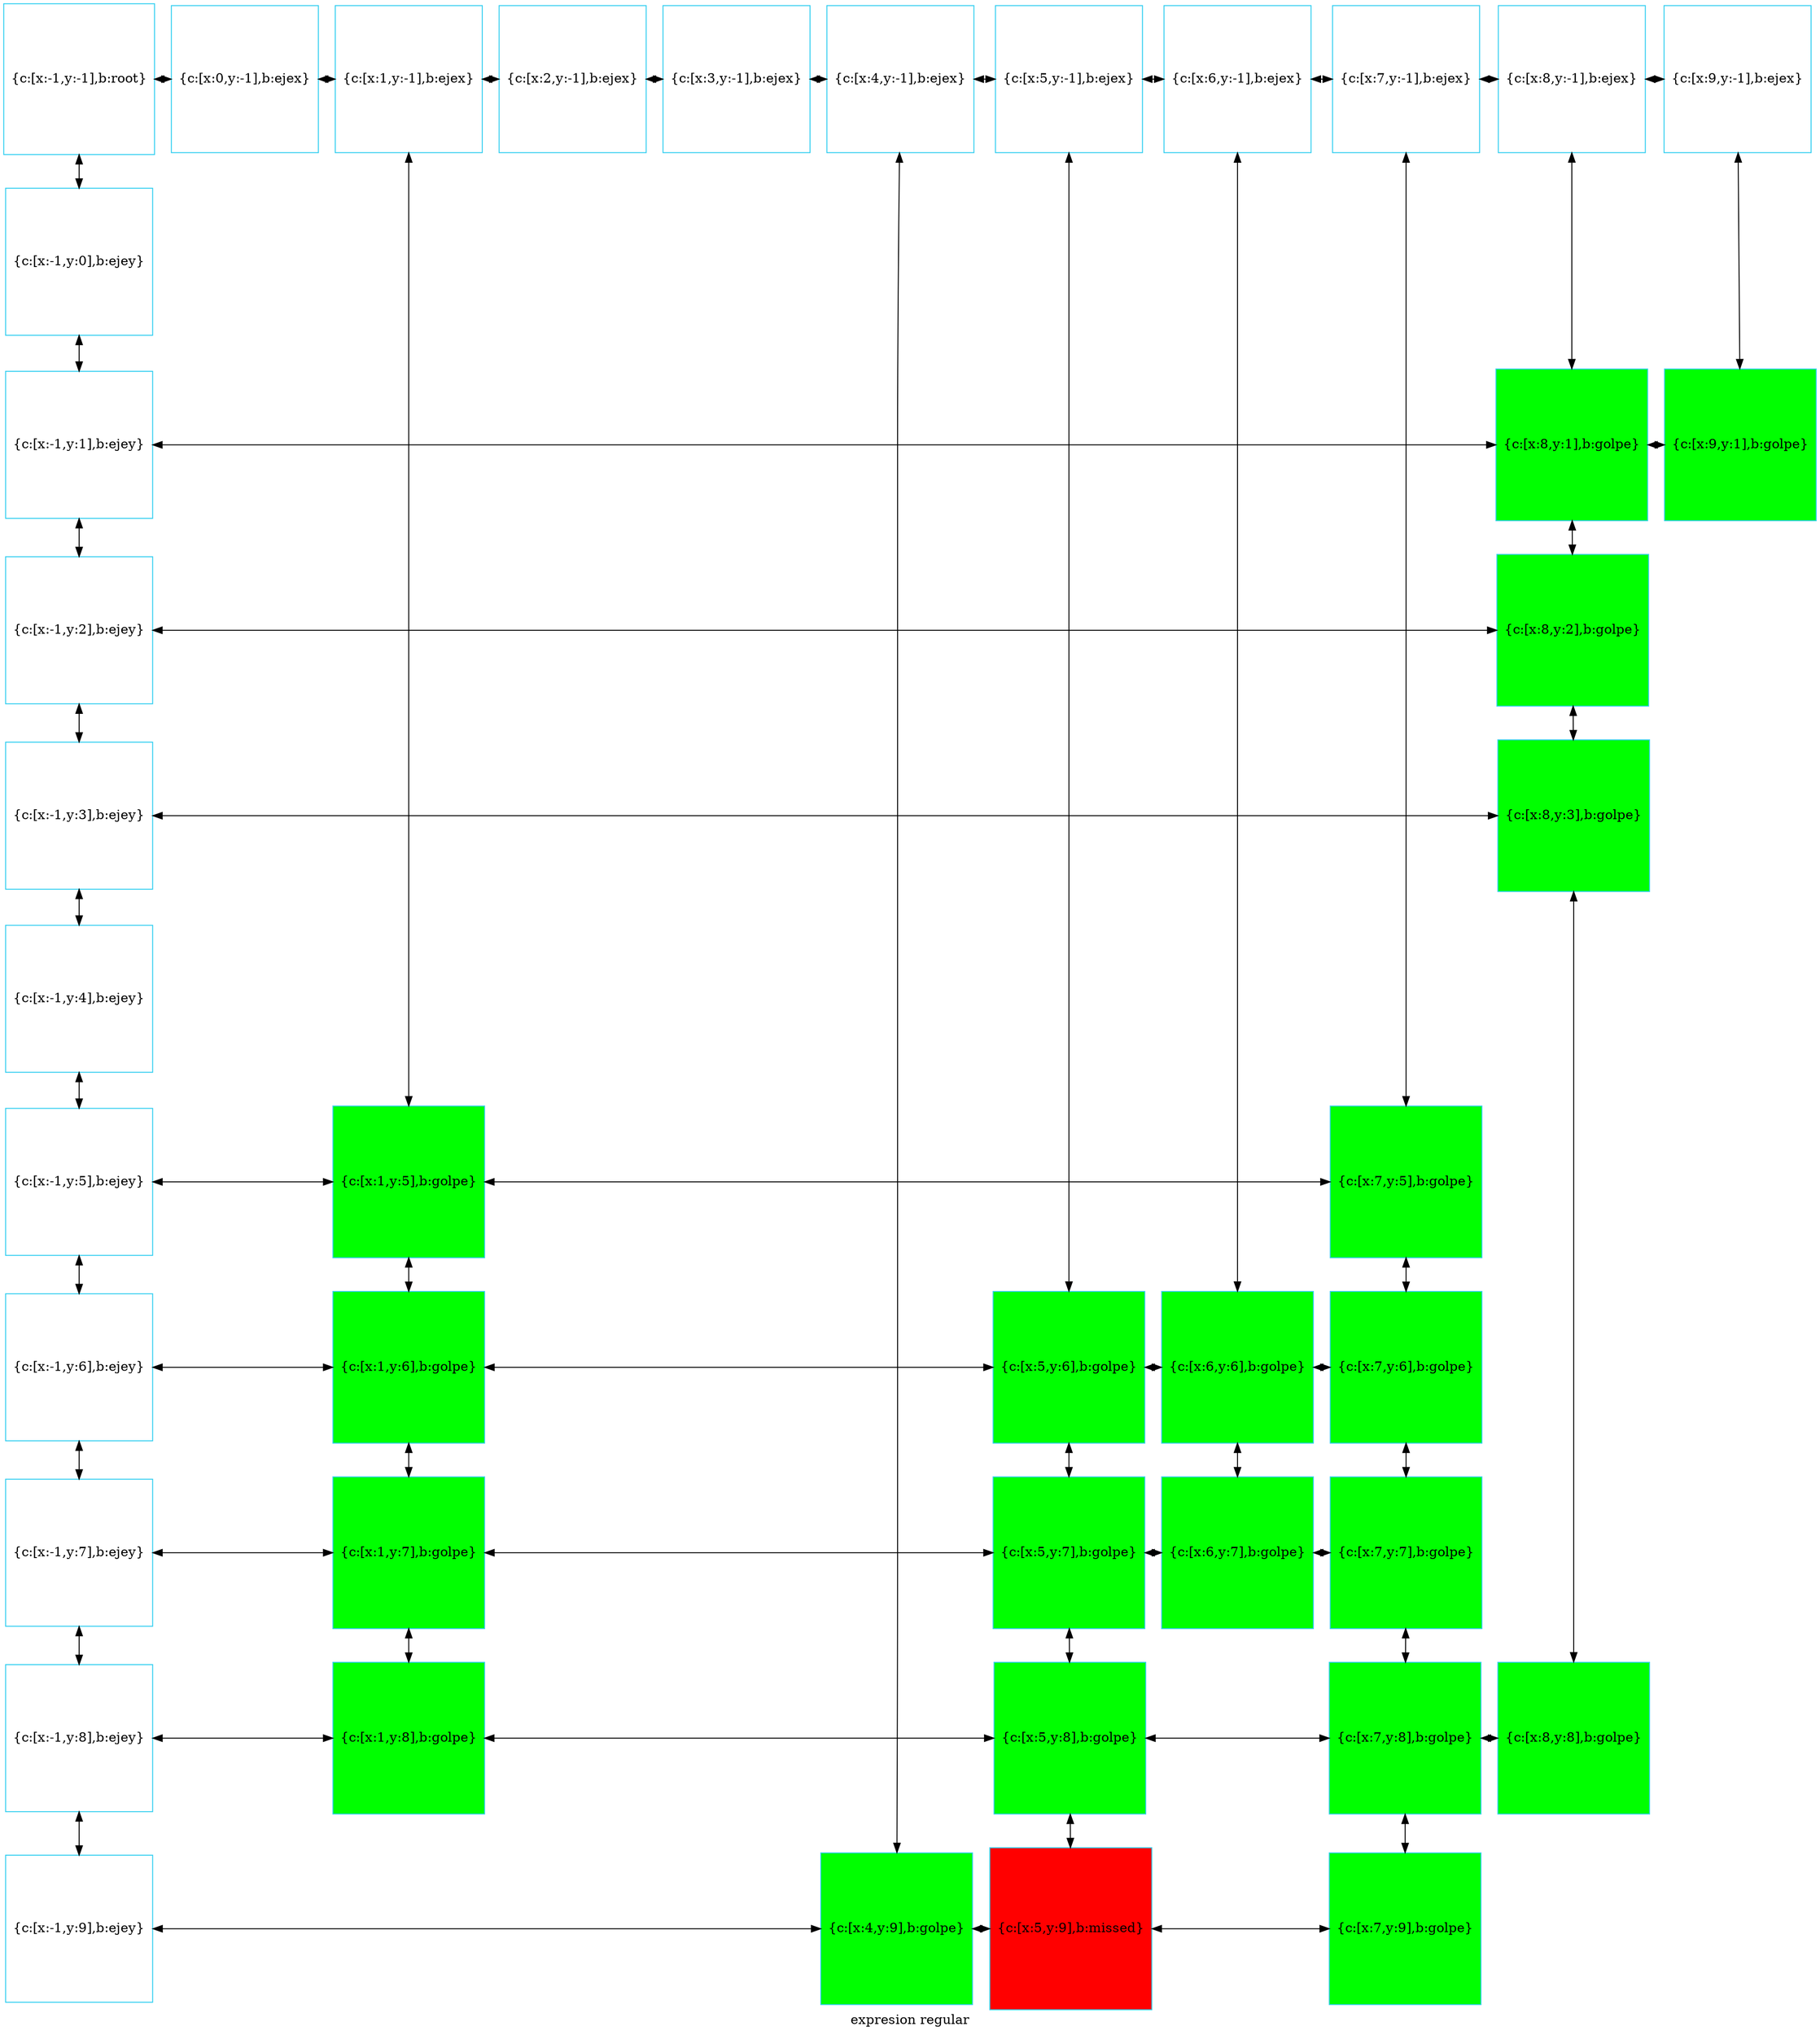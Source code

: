 digraph G
{label="expresion regular"
        node[shape = square]
        node[style = filled]
        node[fillcolor = "#EEEEE"]
        node[color = "#EEEEE"]
        node[color = "#31CEF0"]

1731289695136[label="{c:[x:-1,y:-1],b:root}",fillcolor = "white"]
1731289695280[label="{c:[x:0,y:-1],b:ejex}",fillcolor = "white"]
1731289695424[label="{c:[x:1,y:-1],b:ejex}",fillcolor = "white"]
1731289695568[label="{c:[x:2,y:-1],b:ejex}",fillcolor = "white"]
1731289695712[label="{c:[x:3,y:-1],b:ejex}",fillcolor = "white"]
1731289695856[label="{c:[x:4,y:-1],b:ejex}",fillcolor = "white"]
1731289696000[label="{c:[x:5,y:-1],b:ejex}",fillcolor = "white"]
1731289696144[label="{c:[x:6,y:-1],b:ejex}",fillcolor = "white"]
1731289696288[label="{c:[x:7,y:-1],b:ejex}",fillcolor = "white"]
1731289696432[label="{c:[x:8,y:-1],b:ejex}",fillcolor = "white"]
1731289696576[label="{c:[x:9,y:-1],b:ejex}",fillcolor = "white"]
1731289696720[label="{c:[x:-1,y:0],b:ejey}",fillcolor = "white"]
1731289696864[label="{c:[x:-1,y:1],b:ejey}",fillcolor = "white"]
1731289414432[label="{c:[x:8,y:1],b:golpe}",fillcolor = "green"]
1731289665488[label="{c:[x:9,y:1],b:golpe}",fillcolor = "green"]
1731289697008[label="{c:[x:-1,y:2],b:ejey}",fillcolor = "white"]
1731289414768[label="{c:[x:8,y:2],b:golpe}",fillcolor = "green"]
1731289697152[label="{c:[x:-1,y:3],b:ejey}",fillcolor = "white"]
1731289415104[label="{c:[x:8,y:3],b:golpe}",fillcolor = "green"]
1731289697296[label="{c:[x:-1,y:4],b:ejey}",fillcolor = "white"]
1731289697440[label="{c:[x:-1,y:5],b:ejey}",fillcolor = "white"]
1731289413088[label="{c:[x:1,y:5],b:golpe}",fillcolor = "green"]
1731289664288[label="{c:[x:7,y:5],b:golpe}",fillcolor = "green"]
1731289697584[label="{c:[x:-1,y:6],b:ejey}",fillcolor = "white"]
1731289413424[label="{c:[x:1,y:6],b:golpe}",fillcolor = "green"]
1731289415440[label="{c:[x:5,y:6],b:golpe}",fillcolor = "green"]
1731289662944[label="{c:[x:6,y:6],b:golpe}",fillcolor = "green"]
1731289663280[label="{c:[x:7,y:6],b:golpe}",fillcolor = "green"]
1731289697728[label="{c:[x:-1,y:7],b:ejey}",fillcolor = "white"]
1731289413760[label="{c:[x:1,y:7],b:golpe}",fillcolor = "green"]
1731289661600[label="{c:[x:5,y:7],b:golpe}",fillcolor = "green"]
1731289663952[label="{c:[x:6,y:7],b:golpe}",fillcolor = "green"]
1731289663136[label="{c:[x:7,y:7],b:golpe}",fillcolor = "green"]
1731289697872[label="{c:[x:-1,y:8],b:ejey}",fillcolor = "white"]
1731289414096[label="{c:[x:1,y:8],b:golpe}",fillcolor = "green"]
1731289661936[label="{c:[x:5,y:8],b:golpe}",fillcolor = "green"]
1731289662608[label="{c:[x:7,y:8],b:golpe}",fillcolor = "green"]
1731289665104[label="{c:[x:8,y:8],b:golpe}",fillcolor = "green"]
1731289698016[label="{c:[x:-1,y:9],b:ejey}",fillcolor = "white"]
1731289664624[label="{c:[x:4,y:9],b:golpe}",fillcolor = "green"]
1731289710208[label="{c:[x:5,y:9],b:missed}",fillcolor = "red"]
1731289662368[label="{c:[x:7,y:9],b:golpe}",fillcolor = "green"]
1731289695136->1731289696720[dir = both];
1731289696720->1731289696864[dir = both];
1731289696864->1731289697008[dir = both];
1731289697008->1731289697152[dir = both];
1731289697152->1731289697296[dir = both];
1731289697296->1731289697440[dir = both];
1731289697440->1731289697584[dir = both];
1731289697584->1731289697728[dir = both];
1731289697728->1731289697872[dir = both];
1731289697872->1731289698016[dir = both];
1731289695424->1731289413088[dir = both];
1731289413088->1731289413424[dir = both];
1731289413424->1731289413760[dir = both];
1731289413760->1731289414096[dir = both];
1731289695856->1731289664624[dir = both];
1731289696000->1731289415440[dir = both];
1731289415440->1731289661600[dir = both];
1731289661600->1731289661936[dir = both];
1731289661936->1731289710208[dir = both];
1731289696144->1731289662944[dir = both];
1731289662944->1731289663952[dir = both];
1731289696288->1731289664288[dir = both];
1731289664288->1731289663280[dir = both];
1731289663280->1731289663136[dir = both];
1731289663136->1731289662608[dir = both];
1731289662608->1731289662368[dir = both];
1731289696432->1731289414432[dir = both];
1731289414432->1731289414768[dir = both];
1731289414768->1731289415104[dir = both];
1731289415104->1731289665104[dir = both];
1731289696576->1731289665488[dir = both];
1731289695136->1731289695280[dir = both];
1731289695280->1731289695424[dir = both];
1731289695424->1731289695568[dir = both];
1731289695568->1731289695712[dir = both];
1731289695712->1731289695856[dir = both];
1731289695856->1731289696000[dir = both];
1731289696000->1731289696144[dir = both];
1731289696144->1731289696288[dir = both];
1731289696288->1731289696432[dir = both];
1731289696432->1731289696576[dir = both];
1731289696864->1731289414432[constraint=false,dir = both];
1731289414432->1731289665488[constraint=false,dir = both];
1731289697008->1731289414768[constraint=false,dir = both];
1731289697152->1731289415104[constraint=false,dir = both];
1731289697440->1731289413088[constraint=false,dir = both];
1731289413088->1731289664288[constraint=false,dir = both];
1731289697584->1731289413424[constraint=false,dir = both];
1731289413424->1731289415440[constraint=false,dir = both];
1731289415440->1731289662944[constraint=false,dir = both];
1731289662944->1731289663280[constraint=false,dir = both];
1731289697728->1731289413760[constraint=false,dir = both];
1731289413760->1731289661600[constraint=false,dir = both];
1731289661600->1731289663952[constraint=false,dir = both];
1731289663952->1731289663136[constraint=false,dir = both];
1731289697872->1731289414096[constraint=false,dir = both];
1731289414096->1731289661936[constraint=false,dir = both];
1731289661936->1731289662608[constraint=false,dir = both];
1731289662608->1731289665104[constraint=false,dir = both];
1731289698016->1731289664624[constraint=false,dir = both];
1731289664624->1731289710208[constraint=false,dir = both];
1731289710208->1731289662368[constraint=false,dir = both];
 {rank=same; 1731289695136;1731289695280;1731289695424;1731289695568;1731289695712;1731289695856;1731289696000;1731289696144;1731289696288;1731289696432;1731289696576;}
 {rank=same; 1731289696720;}
 {rank=same; 1731289696864;1731289414432;1731289665488;}
 {rank=same; 1731289697008;1731289414768;}
 {rank=same; 1731289697152;1731289415104;}
 {rank=same; 1731289697296;}
 {rank=same; 1731289697440;1731289413088;1731289664288;}
 {rank=same; 1731289697584;1731289413424;1731289415440;1731289662944;1731289663280;}
 {rank=same; 1731289697728;1731289413760;1731289661600;1731289663952;1731289663136;}
 {rank=same; 1731289697872;1731289414096;1731289661936;1731289662608;1731289665104;}
 {rank=same; 1731289698016;1731289664624;1731289710208;1731289662368;}
}